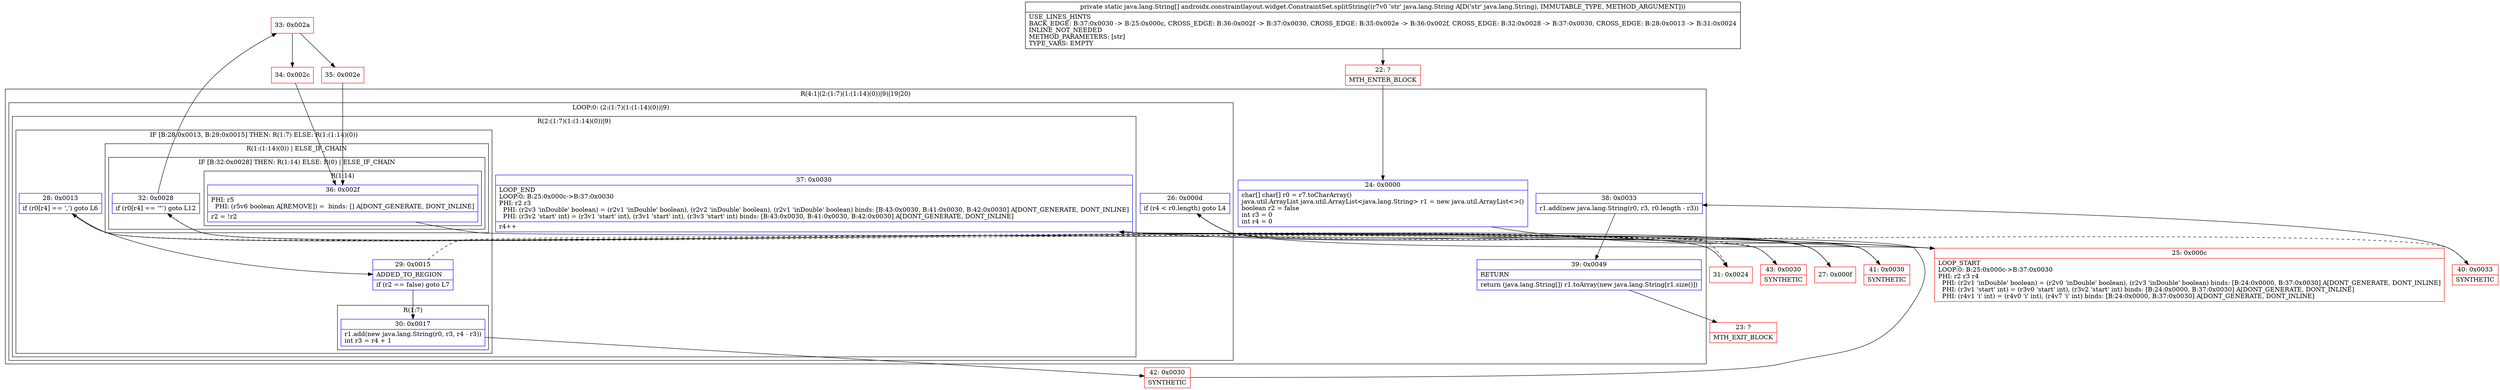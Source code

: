 digraph "CFG forandroidx.constraintlayout.widget.ConstraintSet.splitString(Ljava\/lang\/String;)[Ljava\/lang\/String;" {
subgraph cluster_Region_1012220700 {
label = "R(4:1|(2:(1:7)(1:(1:14)(0))|9)|19|20)";
node [shape=record,color=blue];
Node_24 [shape=record,label="{24\:\ 0x0000|char[] char[] r0 = r7.toCharArray()\ljava.util.ArrayList java.util.ArrayList\<java.lang.String\> r1 = new java.util.ArrayList\<\>()\lboolean r2 = false\lint r3 = 0\lint r4 = 0\l}"];
subgraph cluster_LoopRegion_1171509549 {
label = "LOOP:0: (2:(1:7)(1:(1:14)(0))|9)";
node [shape=record,color=blue];
Node_26 [shape=record,label="{26\:\ 0x000d|if (r4 \< r0.length) goto L4\l}"];
subgraph cluster_Region_552842407 {
label = "R(2:(1:7)(1:(1:14)(0))|9)";
node [shape=record,color=blue];
subgraph cluster_IfRegion_627463448 {
label = "IF [B:28:0x0013, B:29:0x0015] THEN: R(1:7) ELSE: R(1:(1:14)(0))";
node [shape=record,color=blue];
Node_28 [shape=record,label="{28\:\ 0x0013|if (r0[r4] == ',') goto L6\l}"];
Node_29 [shape=record,label="{29\:\ 0x0015|ADDED_TO_REGION\l|if (r2 == false) goto L7\l}"];
subgraph cluster_Region_2054223423 {
label = "R(1:7)";
node [shape=record,color=blue];
Node_30 [shape=record,label="{30\:\ 0x0017|r1.add(new java.lang.String(r0, r3, r4 \- r3))\lint r3 = r4 + 1\l}"];
}
subgraph cluster_Region_80560437 {
label = "R(1:(1:14)(0)) | ELSE_IF_CHAIN\l";
node [shape=record,color=blue];
subgraph cluster_IfRegion_1823152078 {
label = "IF [B:32:0x0028] THEN: R(1:14) ELSE: R(0) | ELSE_IF_CHAIN\l";
node [shape=record,color=blue];
Node_32 [shape=record,label="{32\:\ 0x0028|if (r0[r4] == '\"') goto L12\l}"];
subgraph cluster_Region_925559247 {
label = "R(1:14)";
node [shape=record,color=blue];
Node_36 [shape=record,label="{36\:\ 0x002f|PHI: r5 \l  PHI: (r5v6 boolean A[REMOVE]) =  binds: [] A[DONT_GENERATE, DONT_INLINE]\l|r2 = !r2\l}"];
}
subgraph cluster_Region_167344901 {
label = "R(0)";
node [shape=record,color=blue];
}
}
}
}
Node_37 [shape=record,label="{37\:\ 0x0030|LOOP_END\lLOOP:0: B:25:0x000c\-\>B:37:0x0030\lPHI: r2 r3 \l  PHI: (r2v3 'inDouble' boolean) = (r2v1 'inDouble' boolean), (r2v2 'inDouble' boolean), (r2v1 'inDouble' boolean) binds: [B:43:0x0030, B:41:0x0030, B:42:0x0030] A[DONT_GENERATE, DONT_INLINE]\l  PHI: (r3v2 'start' int) = (r3v1 'start' int), (r3v1 'start' int), (r3v3 'start' int) binds: [B:43:0x0030, B:41:0x0030, B:42:0x0030] A[DONT_GENERATE, DONT_INLINE]\l|r4++\l}"];
}
}
Node_38 [shape=record,label="{38\:\ 0x0033|r1.add(new java.lang.String(r0, r3, r0.length \- r3))\l}"];
Node_39 [shape=record,label="{39\:\ 0x0049|RETURN\l|return (java.lang.String[]) r1.toArray(new java.lang.String[r1.size()])\l}"];
}
Node_22 [shape=record,color=red,label="{22\:\ ?|MTH_ENTER_BLOCK\l}"];
Node_25 [shape=record,color=red,label="{25\:\ 0x000c|LOOP_START\lLOOP:0: B:25:0x000c\-\>B:37:0x0030\lPHI: r2 r3 r4 \l  PHI: (r2v1 'inDouble' boolean) = (r2v0 'inDouble' boolean), (r2v3 'inDouble' boolean) binds: [B:24:0x0000, B:37:0x0030] A[DONT_GENERATE, DONT_INLINE]\l  PHI: (r3v1 'start' int) = (r3v0 'start' int), (r3v2 'start' int) binds: [B:24:0x0000, B:37:0x0030] A[DONT_GENERATE, DONT_INLINE]\l  PHI: (r4v1 'i' int) = (r4v0 'i' int), (r4v7 'i' int) binds: [B:24:0x0000, B:37:0x0030] A[DONT_GENERATE, DONT_INLINE]\l}"];
Node_27 [shape=record,color=red,label="{27\:\ 0x000f}"];
Node_42 [shape=record,color=red,label="{42\:\ 0x0030|SYNTHETIC\l}"];
Node_31 [shape=record,color=red,label="{31\:\ 0x0024}"];
Node_33 [shape=record,color=red,label="{33\:\ 0x002a}"];
Node_34 [shape=record,color=red,label="{34\:\ 0x002c}"];
Node_41 [shape=record,color=red,label="{41\:\ 0x0030|SYNTHETIC\l}"];
Node_35 [shape=record,color=red,label="{35\:\ 0x002e}"];
Node_43 [shape=record,color=red,label="{43\:\ 0x0030|SYNTHETIC\l}"];
Node_40 [shape=record,color=red,label="{40\:\ 0x0033|SYNTHETIC\l}"];
Node_23 [shape=record,color=red,label="{23\:\ ?|MTH_EXIT_BLOCK\l}"];
MethodNode[shape=record,label="{private static java.lang.String[] androidx.constraintlayout.widget.ConstraintSet.splitString((r7v0 'str' java.lang.String A[D('str' java.lang.String), IMMUTABLE_TYPE, METHOD_ARGUMENT]))  | USE_LINES_HINTS\lBACK_EDGE: B:37:0x0030 \-\> B:25:0x000c, CROSS_EDGE: B:36:0x002f \-\> B:37:0x0030, CROSS_EDGE: B:35:0x002e \-\> B:36:0x002f, CROSS_EDGE: B:32:0x0028 \-\> B:37:0x0030, CROSS_EDGE: B:28:0x0013 \-\> B:31:0x0024\lINLINE_NOT_NEEDED\lMETHOD_PARAMETERS: [str]\lTYPE_VARS: EMPTY\l}"];
MethodNode -> Node_22;Node_24 -> Node_25;
Node_26 -> Node_27;
Node_26 -> Node_40[style=dashed];
Node_28 -> Node_29;
Node_28 -> Node_31[style=dashed];
Node_29 -> Node_30;
Node_29 -> Node_31[style=dashed];
Node_30 -> Node_42;
Node_32 -> Node_33;
Node_32 -> Node_43[style=dashed];
Node_36 -> Node_41;
Node_37 -> Node_25;
Node_38 -> Node_39;
Node_39 -> Node_23;
Node_22 -> Node_24;
Node_25 -> Node_26;
Node_27 -> Node_28;
Node_42 -> Node_37;
Node_31 -> Node_32;
Node_33 -> Node_34;
Node_33 -> Node_35;
Node_34 -> Node_36;
Node_41 -> Node_37;
Node_35 -> Node_36;
Node_43 -> Node_37;
Node_40 -> Node_38;
}

